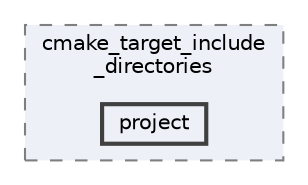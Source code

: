 digraph "C:/Dev/ezRPC/RPC/json/tests/cmake_target_include_directories/project"
{
 // LATEX_PDF_SIZE
  bgcolor="transparent";
  edge [fontname=Helvetica,fontsize=10,labelfontname=Helvetica,labelfontsize=10];
  node [fontname=Helvetica,fontsize=10,shape=box,height=0.2,width=0.4];
  compound=true
  subgraph clusterdir_b911d5893cfde239ac86c647498e2b8f {
    graph [ bgcolor="#edf0f7", pencolor="grey50", label="cmake_target_include\l_directories", fontname=Helvetica,fontsize=10 style="filled,dashed", URL="dir_b911d5893cfde239ac86c647498e2b8f.html",tooltip=""]
  dir_57d109ee366d53a85e58628ff848c808 [label="project", fillcolor="#edf0f7", color="grey25", style="filled,bold", URL="dir_57d109ee366d53a85e58628ff848c808.html",tooltip=""];
  }
}
